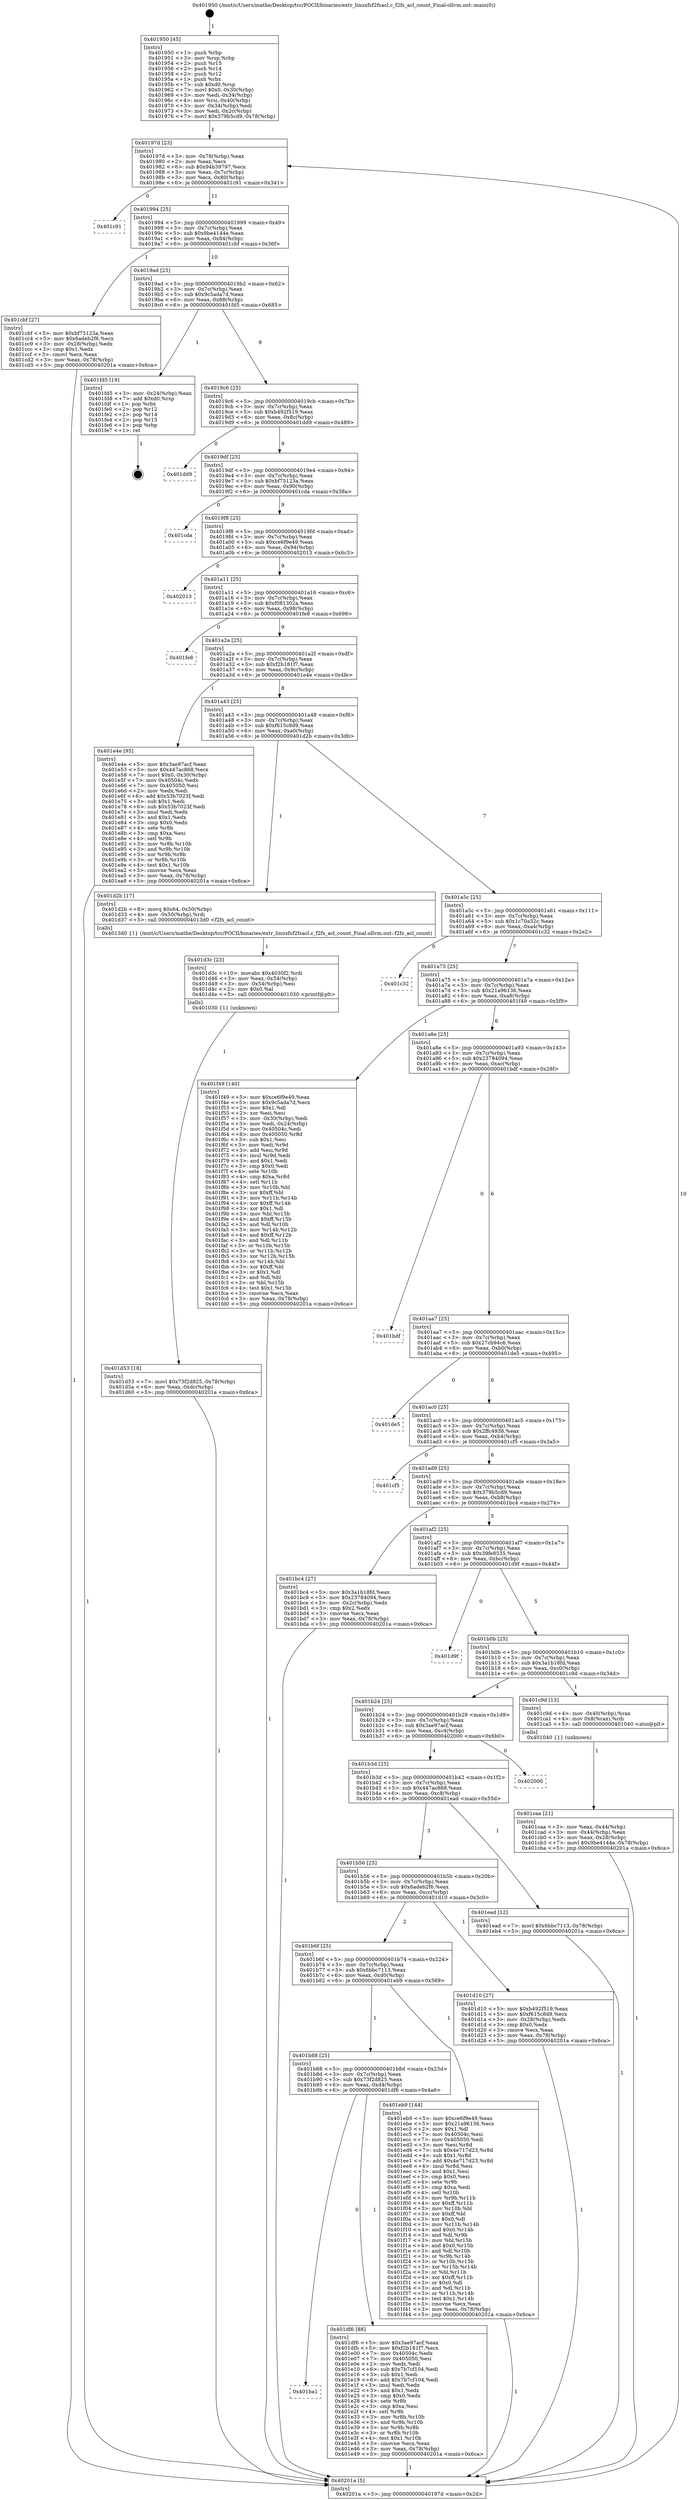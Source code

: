 digraph "0x401950" {
  label = "0x401950 (/mnt/c/Users/mathe/Desktop/tcc/POCII/binaries/extr_linuxfsf2fsacl.c_f2fs_acl_count_Final-ollvm.out::main(0))"
  labelloc = "t"
  node[shape=record]

  Entry [label="",width=0.3,height=0.3,shape=circle,fillcolor=black,style=filled]
  "0x40197d" [label="{
     0x40197d [23]\l
     | [instrs]\l
     &nbsp;&nbsp;0x40197d \<+3\>: mov -0x78(%rbp),%eax\l
     &nbsp;&nbsp;0x401980 \<+2\>: mov %eax,%ecx\l
     &nbsp;&nbsp;0x401982 \<+6\>: sub $0x94b39797,%ecx\l
     &nbsp;&nbsp;0x401988 \<+3\>: mov %eax,-0x7c(%rbp)\l
     &nbsp;&nbsp;0x40198b \<+3\>: mov %ecx,-0x80(%rbp)\l
     &nbsp;&nbsp;0x40198e \<+6\>: je 0000000000401c91 \<main+0x341\>\l
  }"]
  "0x401c91" [label="{
     0x401c91\l
  }", style=dashed]
  "0x401994" [label="{
     0x401994 [25]\l
     | [instrs]\l
     &nbsp;&nbsp;0x401994 \<+5\>: jmp 0000000000401999 \<main+0x49\>\l
     &nbsp;&nbsp;0x401999 \<+3\>: mov -0x7c(%rbp),%eax\l
     &nbsp;&nbsp;0x40199c \<+5\>: sub $0x9be4144e,%eax\l
     &nbsp;&nbsp;0x4019a1 \<+6\>: mov %eax,-0x84(%rbp)\l
     &nbsp;&nbsp;0x4019a7 \<+6\>: je 0000000000401cbf \<main+0x36f\>\l
  }"]
  Exit [label="",width=0.3,height=0.3,shape=circle,fillcolor=black,style=filled,peripheries=2]
  "0x401cbf" [label="{
     0x401cbf [27]\l
     | [instrs]\l
     &nbsp;&nbsp;0x401cbf \<+5\>: mov $0xbf75123a,%eax\l
     &nbsp;&nbsp;0x401cc4 \<+5\>: mov $0x6adeb2f6,%ecx\l
     &nbsp;&nbsp;0x401cc9 \<+3\>: mov -0x28(%rbp),%edx\l
     &nbsp;&nbsp;0x401ccc \<+3\>: cmp $0x1,%edx\l
     &nbsp;&nbsp;0x401ccf \<+3\>: cmovl %ecx,%eax\l
     &nbsp;&nbsp;0x401cd2 \<+3\>: mov %eax,-0x78(%rbp)\l
     &nbsp;&nbsp;0x401cd5 \<+5\>: jmp 000000000040201a \<main+0x6ca\>\l
  }"]
  "0x4019ad" [label="{
     0x4019ad [25]\l
     | [instrs]\l
     &nbsp;&nbsp;0x4019ad \<+5\>: jmp 00000000004019b2 \<main+0x62\>\l
     &nbsp;&nbsp;0x4019b2 \<+3\>: mov -0x7c(%rbp),%eax\l
     &nbsp;&nbsp;0x4019b5 \<+5\>: sub $0x9c5ada7d,%eax\l
     &nbsp;&nbsp;0x4019ba \<+6\>: mov %eax,-0x88(%rbp)\l
     &nbsp;&nbsp;0x4019c0 \<+6\>: je 0000000000401fd5 \<main+0x685\>\l
  }"]
  "0x401ba1" [label="{
     0x401ba1\l
  }", style=dashed]
  "0x401fd5" [label="{
     0x401fd5 [19]\l
     | [instrs]\l
     &nbsp;&nbsp;0x401fd5 \<+3\>: mov -0x24(%rbp),%eax\l
     &nbsp;&nbsp;0x401fd8 \<+7\>: add $0xd0,%rsp\l
     &nbsp;&nbsp;0x401fdf \<+1\>: pop %rbx\l
     &nbsp;&nbsp;0x401fe0 \<+2\>: pop %r12\l
     &nbsp;&nbsp;0x401fe2 \<+2\>: pop %r14\l
     &nbsp;&nbsp;0x401fe4 \<+2\>: pop %r15\l
     &nbsp;&nbsp;0x401fe6 \<+1\>: pop %rbp\l
     &nbsp;&nbsp;0x401fe7 \<+1\>: ret\l
  }"]
  "0x4019c6" [label="{
     0x4019c6 [25]\l
     | [instrs]\l
     &nbsp;&nbsp;0x4019c6 \<+5\>: jmp 00000000004019cb \<main+0x7b\>\l
     &nbsp;&nbsp;0x4019cb \<+3\>: mov -0x7c(%rbp),%eax\l
     &nbsp;&nbsp;0x4019ce \<+5\>: sub $0xb492f519,%eax\l
     &nbsp;&nbsp;0x4019d3 \<+6\>: mov %eax,-0x8c(%rbp)\l
     &nbsp;&nbsp;0x4019d9 \<+6\>: je 0000000000401dd9 \<main+0x489\>\l
  }"]
  "0x401df6" [label="{
     0x401df6 [88]\l
     | [instrs]\l
     &nbsp;&nbsp;0x401df6 \<+5\>: mov $0x3ae97acf,%eax\l
     &nbsp;&nbsp;0x401dfb \<+5\>: mov $0xf2b181f7,%ecx\l
     &nbsp;&nbsp;0x401e00 \<+7\>: mov 0x40504c,%edx\l
     &nbsp;&nbsp;0x401e07 \<+7\>: mov 0x405050,%esi\l
     &nbsp;&nbsp;0x401e0e \<+2\>: mov %edx,%edi\l
     &nbsp;&nbsp;0x401e10 \<+6\>: sub $0x7b7cf104,%edi\l
     &nbsp;&nbsp;0x401e16 \<+3\>: sub $0x1,%edi\l
     &nbsp;&nbsp;0x401e19 \<+6\>: add $0x7b7cf104,%edi\l
     &nbsp;&nbsp;0x401e1f \<+3\>: imul %edi,%edx\l
     &nbsp;&nbsp;0x401e22 \<+3\>: and $0x1,%edx\l
     &nbsp;&nbsp;0x401e25 \<+3\>: cmp $0x0,%edx\l
     &nbsp;&nbsp;0x401e28 \<+4\>: sete %r8b\l
     &nbsp;&nbsp;0x401e2c \<+3\>: cmp $0xa,%esi\l
     &nbsp;&nbsp;0x401e2f \<+4\>: setl %r9b\l
     &nbsp;&nbsp;0x401e33 \<+3\>: mov %r8b,%r10b\l
     &nbsp;&nbsp;0x401e36 \<+3\>: and %r9b,%r10b\l
     &nbsp;&nbsp;0x401e39 \<+3\>: xor %r9b,%r8b\l
     &nbsp;&nbsp;0x401e3c \<+3\>: or %r8b,%r10b\l
     &nbsp;&nbsp;0x401e3f \<+4\>: test $0x1,%r10b\l
     &nbsp;&nbsp;0x401e43 \<+3\>: cmovne %ecx,%eax\l
     &nbsp;&nbsp;0x401e46 \<+3\>: mov %eax,-0x78(%rbp)\l
     &nbsp;&nbsp;0x401e49 \<+5\>: jmp 000000000040201a \<main+0x6ca\>\l
  }"]
  "0x401dd9" [label="{
     0x401dd9\l
  }", style=dashed]
  "0x4019df" [label="{
     0x4019df [25]\l
     | [instrs]\l
     &nbsp;&nbsp;0x4019df \<+5\>: jmp 00000000004019e4 \<main+0x94\>\l
     &nbsp;&nbsp;0x4019e4 \<+3\>: mov -0x7c(%rbp),%eax\l
     &nbsp;&nbsp;0x4019e7 \<+5\>: sub $0xbf75123a,%eax\l
     &nbsp;&nbsp;0x4019ec \<+6\>: mov %eax,-0x90(%rbp)\l
     &nbsp;&nbsp;0x4019f2 \<+6\>: je 0000000000401cda \<main+0x38a\>\l
  }"]
  "0x401b88" [label="{
     0x401b88 [25]\l
     | [instrs]\l
     &nbsp;&nbsp;0x401b88 \<+5\>: jmp 0000000000401b8d \<main+0x23d\>\l
     &nbsp;&nbsp;0x401b8d \<+3\>: mov -0x7c(%rbp),%eax\l
     &nbsp;&nbsp;0x401b90 \<+5\>: sub $0x73f2d825,%eax\l
     &nbsp;&nbsp;0x401b95 \<+6\>: mov %eax,-0xd4(%rbp)\l
     &nbsp;&nbsp;0x401b9b \<+6\>: je 0000000000401df6 \<main+0x4a6\>\l
  }"]
  "0x401cda" [label="{
     0x401cda\l
  }", style=dashed]
  "0x4019f8" [label="{
     0x4019f8 [25]\l
     | [instrs]\l
     &nbsp;&nbsp;0x4019f8 \<+5\>: jmp 00000000004019fd \<main+0xad\>\l
     &nbsp;&nbsp;0x4019fd \<+3\>: mov -0x7c(%rbp),%eax\l
     &nbsp;&nbsp;0x401a00 \<+5\>: sub $0xce6f9e49,%eax\l
     &nbsp;&nbsp;0x401a05 \<+6\>: mov %eax,-0x94(%rbp)\l
     &nbsp;&nbsp;0x401a0b \<+6\>: je 0000000000402013 \<main+0x6c3\>\l
  }"]
  "0x401eb9" [label="{
     0x401eb9 [144]\l
     | [instrs]\l
     &nbsp;&nbsp;0x401eb9 \<+5\>: mov $0xce6f9e49,%eax\l
     &nbsp;&nbsp;0x401ebe \<+5\>: mov $0x21a96136,%ecx\l
     &nbsp;&nbsp;0x401ec3 \<+2\>: mov $0x1,%dl\l
     &nbsp;&nbsp;0x401ec5 \<+7\>: mov 0x40504c,%esi\l
     &nbsp;&nbsp;0x401ecc \<+7\>: mov 0x405050,%edi\l
     &nbsp;&nbsp;0x401ed3 \<+3\>: mov %esi,%r8d\l
     &nbsp;&nbsp;0x401ed6 \<+7\>: sub $0x4e717d23,%r8d\l
     &nbsp;&nbsp;0x401edd \<+4\>: sub $0x1,%r8d\l
     &nbsp;&nbsp;0x401ee1 \<+7\>: add $0x4e717d23,%r8d\l
     &nbsp;&nbsp;0x401ee8 \<+4\>: imul %r8d,%esi\l
     &nbsp;&nbsp;0x401eec \<+3\>: and $0x1,%esi\l
     &nbsp;&nbsp;0x401eef \<+3\>: cmp $0x0,%esi\l
     &nbsp;&nbsp;0x401ef2 \<+4\>: sete %r9b\l
     &nbsp;&nbsp;0x401ef6 \<+3\>: cmp $0xa,%edi\l
     &nbsp;&nbsp;0x401ef9 \<+4\>: setl %r10b\l
     &nbsp;&nbsp;0x401efd \<+3\>: mov %r9b,%r11b\l
     &nbsp;&nbsp;0x401f00 \<+4\>: xor $0xff,%r11b\l
     &nbsp;&nbsp;0x401f04 \<+3\>: mov %r10b,%bl\l
     &nbsp;&nbsp;0x401f07 \<+3\>: xor $0xff,%bl\l
     &nbsp;&nbsp;0x401f0a \<+3\>: xor $0x0,%dl\l
     &nbsp;&nbsp;0x401f0d \<+3\>: mov %r11b,%r14b\l
     &nbsp;&nbsp;0x401f10 \<+4\>: and $0x0,%r14b\l
     &nbsp;&nbsp;0x401f14 \<+3\>: and %dl,%r9b\l
     &nbsp;&nbsp;0x401f17 \<+3\>: mov %bl,%r15b\l
     &nbsp;&nbsp;0x401f1a \<+4\>: and $0x0,%r15b\l
     &nbsp;&nbsp;0x401f1e \<+3\>: and %dl,%r10b\l
     &nbsp;&nbsp;0x401f21 \<+3\>: or %r9b,%r14b\l
     &nbsp;&nbsp;0x401f24 \<+3\>: or %r10b,%r15b\l
     &nbsp;&nbsp;0x401f27 \<+3\>: xor %r15b,%r14b\l
     &nbsp;&nbsp;0x401f2a \<+3\>: or %bl,%r11b\l
     &nbsp;&nbsp;0x401f2d \<+4\>: xor $0xff,%r11b\l
     &nbsp;&nbsp;0x401f31 \<+3\>: or $0x0,%dl\l
     &nbsp;&nbsp;0x401f34 \<+3\>: and %dl,%r11b\l
     &nbsp;&nbsp;0x401f37 \<+3\>: or %r11b,%r14b\l
     &nbsp;&nbsp;0x401f3a \<+4\>: test $0x1,%r14b\l
     &nbsp;&nbsp;0x401f3e \<+3\>: cmovne %ecx,%eax\l
     &nbsp;&nbsp;0x401f41 \<+3\>: mov %eax,-0x78(%rbp)\l
     &nbsp;&nbsp;0x401f44 \<+5\>: jmp 000000000040201a \<main+0x6ca\>\l
  }"]
  "0x402013" [label="{
     0x402013\l
  }", style=dashed]
  "0x401a11" [label="{
     0x401a11 [25]\l
     | [instrs]\l
     &nbsp;&nbsp;0x401a11 \<+5\>: jmp 0000000000401a16 \<main+0xc6\>\l
     &nbsp;&nbsp;0x401a16 \<+3\>: mov -0x7c(%rbp),%eax\l
     &nbsp;&nbsp;0x401a19 \<+5\>: sub $0xf081302a,%eax\l
     &nbsp;&nbsp;0x401a1e \<+6\>: mov %eax,-0x98(%rbp)\l
     &nbsp;&nbsp;0x401a24 \<+6\>: je 0000000000401fe8 \<main+0x698\>\l
  }"]
  "0x401d53" [label="{
     0x401d53 [18]\l
     | [instrs]\l
     &nbsp;&nbsp;0x401d53 \<+7\>: movl $0x73f2d825,-0x78(%rbp)\l
     &nbsp;&nbsp;0x401d5a \<+6\>: mov %eax,-0xdc(%rbp)\l
     &nbsp;&nbsp;0x401d60 \<+5\>: jmp 000000000040201a \<main+0x6ca\>\l
  }"]
  "0x401fe8" [label="{
     0x401fe8\l
  }", style=dashed]
  "0x401a2a" [label="{
     0x401a2a [25]\l
     | [instrs]\l
     &nbsp;&nbsp;0x401a2a \<+5\>: jmp 0000000000401a2f \<main+0xdf\>\l
     &nbsp;&nbsp;0x401a2f \<+3\>: mov -0x7c(%rbp),%eax\l
     &nbsp;&nbsp;0x401a32 \<+5\>: sub $0xf2b181f7,%eax\l
     &nbsp;&nbsp;0x401a37 \<+6\>: mov %eax,-0x9c(%rbp)\l
     &nbsp;&nbsp;0x401a3d \<+6\>: je 0000000000401e4e \<main+0x4fe\>\l
  }"]
  "0x401d3c" [label="{
     0x401d3c [23]\l
     | [instrs]\l
     &nbsp;&nbsp;0x401d3c \<+10\>: movabs $0x4030f2,%rdi\l
     &nbsp;&nbsp;0x401d46 \<+3\>: mov %eax,-0x54(%rbp)\l
     &nbsp;&nbsp;0x401d49 \<+3\>: mov -0x54(%rbp),%esi\l
     &nbsp;&nbsp;0x401d4c \<+2\>: mov $0x0,%al\l
     &nbsp;&nbsp;0x401d4e \<+5\>: call 0000000000401030 \<printf@plt\>\l
     | [calls]\l
     &nbsp;&nbsp;0x401030 \{1\} (unknown)\l
  }"]
  "0x401e4e" [label="{
     0x401e4e [95]\l
     | [instrs]\l
     &nbsp;&nbsp;0x401e4e \<+5\>: mov $0x3ae97acf,%eax\l
     &nbsp;&nbsp;0x401e53 \<+5\>: mov $0x447ac868,%ecx\l
     &nbsp;&nbsp;0x401e58 \<+7\>: movl $0x0,-0x30(%rbp)\l
     &nbsp;&nbsp;0x401e5f \<+7\>: mov 0x40504c,%edx\l
     &nbsp;&nbsp;0x401e66 \<+7\>: mov 0x405050,%esi\l
     &nbsp;&nbsp;0x401e6d \<+2\>: mov %edx,%edi\l
     &nbsp;&nbsp;0x401e6f \<+6\>: add $0x53b7023f,%edi\l
     &nbsp;&nbsp;0x401e75 \<+3\>: sub $0x1,%edi\l
     &nbsp;&nbsp;0x401e78 \<+6\>: sub $0x53b7023f,%edi\l
     &nbsp;&nbsp;0x401e7e \<+3\>: imul %edi,%edx\l
     &nbsp;&nbsp;0x401e81 \<+3\>: and $0x1,%edx\l
     &nbsp;&nbsp;0x401e84 \<+3\>: cmp $0x0,%edx\l
     &nbsp;&nbsp;0x401e87 \<+4\>: sete %r8b\l
     &nbsp;&nbsp;0x401e8b \<+3\>: cmp $0xa,%esi\l
     &nbsp;&nbsp;0x401e8e \<+4\>: setl %r9b\l
     &nbsp;&nbsp;0x401e92 \<+3\>: mov %r8b,%r10b\l
     &nbsp;&nbsp;0x401e95 \<+3\>: and %r9b,%r10b\l
     &nbsp;&nbsp;0x401e98 \<+3\>: xor %r9b,%r8b\l
     &nbsp;&nbsp;0x401e9b \<+3\>: or %r8b,%r10b\l
     &nbsp;&nbsp;0x401e9e \<+4\>: test $0x1,%r10b\l
     &nbsp;&nbsp;0x401ea2 \<+3\>: cmovne %ecx,%eax\l
     &nbsp;&nbsp;0x401ea5 \<+3\>: mov %eax,-0x78(%rbp)\l
     &nbsp;&nbsp;0x401ea8 \<+5\>: jmp 000000000040201a \<main+0x6ca\>\l
  }"]
  "0x401a43" [label="{
     0x401a43 [25]\l
     | [instrs]\l
     &nbsp;&nbsp;0x401a43 \<+5\>: jmp 0000000000401a48 \<main+0xf8\>\l
     &nbsp;&nbsp;0x401a48 \<+3\>: mov -0x7c(%rbp),%eax\l
     &nbsp;&nbsp;0x401a4b \<+5\>: sub $0xf615c8d9,%eax\l
     &nbsp;&nbsp;0x401a50 \<+6\>: mov %eax,-0xa0(%rbp)\l
     &nbsp;&nbsp;0x401a56 \<+6\>: je 0000000000401d2b \<main+0x3db\>\l
  }"]
  "0x401b6f" [label="{
     0x401b6f [25]\l
     | [instrs]\l
     &nbsp;&nbsp;0x401b6f \<+5\>: jmp 0000000000401b74 \<main+0x224\>\l
     &nbsp;&nbsp;0x401b74 \<+3\>: mov -0x7c(%rbp),%eax\l
     &nbsp;&nbsp;0x401b77 \<+5\>: sub $0x6bbc7113,%eax\l
     &nbsp;&nbsp;0x401b7c \<+6\>: mov %eax,-0xd0(%rbp)\l
     &nbsp;&nbsp;0x401b82 \<+6\>: je 0000000000401eb9 \<main+0x569\>\l
  }"]
  "0x401d2b" [label="{
     0x401d2b [17]\l
     | [instrs]\l
     &nbsp;&nbsp;0x401d2b \<+8\>: movq $0x64,-0x50(%rbp)\l
     &nbsp;&nbsp;0x401d33 \<+4\>: mov -0x50(%rbp),%rdi\l
     &nbsp;&nbsp;0x401d37 \<+5\>: call 00000000004013d0 \<f2fs_acl_count\>\l
     | [calls]\l
     &nbsp;&nbsp;0x4013d0 \{1\} (/mnt/c/Users/mathe/Desktop/tcc/POCII/binaries/extr_linuxfsf2fsacl.c_f2fs_acl_count_Final-ollvm.out::f2fs_acl_count)\l
  }"]
  "0x401a5c" [label="{
     0x401a5c [25]\l
     | [instrs]\l
     &nbsp;&nbsp;0x401a5c \<+5\>: jmp 0000000000401a61 \<main+0x111\>\l
     &nbsp;&nbsp;0x401a61 \<+3\>: mov -0x7c(%rbp),%eax\l
     &nbsp;&nbsp;0x401a64 \<+5\>: sub $0x1c70a32c,%eax\l
     &nbsp;&nbsp;0x401a69 \<+6\>: mov %eax,-0xa4(%rbp)\l
     &nbsp;&nbsp;0x401a6f \<+6\>: je 0000000000401c32 \<main+0x2e2\>\l
  }"]
  "0x401d10" [label="{
     0x401d10 [27]\l
     | [instrs]\l
     &nbsp;&nbsp;0x401d10 \<+5\>: mov $0xb492f519,%eax\l
     &nbsp;&nbsp;0x401d15 \<+5\>: mov $0xf615c8d9,%ecx\l
     &nbsp;&nbsp;0x401d1a \<+3\>: mov -0x28(%rbp),%edx\l
     &nbsp;&nbsp;0x401d1d \<+3\>: cmp $0x0,%edx\l
     &nbsp;&nbsp;0x401d20 \<+3\>: cmove %ecx,%eax\l
     &nbsp;&nbsp;0x401d23 \<+3\>: mov %eax,-0x78(%rbp)\l
     &nbsp;&nbsp;0x401d26 \<+5\>: jmp 000000000040201a \<main+0x6ca\>\l
  }"]
  "0x401c32" [label="{
     0x401c32\l
  }", style=dashed]
  "0x401a75" [label="{
     0x401a75 [25]\l
     | [instrs]\l
     &nbsp;&nbsp;0x401a75 \<+5\>: jmp 0000000000401a7a \<main+0x12a\>\l
     &nbsp;&nbsp;0x401a7a \<+3\>: mov -0x7c(%rbp),%eax\l
     &nbsp;&nbsp;0x401a7d \<+5\>: sub $0x21a96136,%eax\l
     &nbsp;&nbsp;0x401a82 \<+6\>: mov %eax,-0xa8(%rbp)\l
     &nbsp;&nbsp;0x401a88 \<+6\>: je 0000000000401f49 \<main+0x5f9\>\l
  }"]
  "0x401b56" [label="{
     0x401b56 [25]\l
     | [instrs]\l
     &nbsp;&nbsp;0x401b56 \<+5\>: jmp 0000000000401b5b \<main+0x20b\>\l
     &nbsp;&nbsp;0x401b5b \<+3\>: mov -0x7c(%rbp),%eax\l
     &nbsp;&nbsp;0x401b5e \<+5\>: sub $0x6adeb2f6,%eax\l
     &nbsp;&nbsp;0x401b63 \<+6\>: mov %eax,-0xcc(%rbp)\l
     &nbsp;&nbsp;0x401b69 \<+6\>: je 0000000000401d10 \<main+0x3c0\>\l
  }"]
  "0x401f49" [label="{
     0x401f49 [140]\l
     | [instrs]\l
     &nbsp;&nbsp;0x401f49 \<+5\>: mov $0xce6f9e49,%eax\l
     &nbsp;&nbsp;0x401f4e \<+5\>: mov $0x9c5ada7d,%ecx\l
     &nbsp;&nbsp;0x401f53 \<+2\>: mov $0x1,%dl\l
     &nbsp;&nbsp;0x401f55 \<+2\>: xor %esi,%esi\l
     &nbsp;&nbsp;0x401f57 \<+3\>: mov -0x30(%rbp),%edi\l
     &nbsp;&nbsp;0x401f5a \<+3\>: mov %edi,-0x24(%rbp)\l
     &nbsp;&nbsp;0x401f5d \<+7\>: mov 0x40504c,%edi\l
     &nbsp;&nbsp;0x401f64 \<+8\>: mov 0x405050,%r8d\l
     &nbsp;&nbsp;0x401f6c \<+3\>: sub $0x1,%esi\l
     &nbsp;&nbsp;0x401f6f \<+3\>: mov %edi,%r9d\l
     &nbsp;&nbsp;0x401f72 \<+3\>: add %esi,%r9d\l
     &nbsp;&nbsp;0x401f75 \<+4\>: imul %r9d,%edi\l
     &nbsp;&nbsp;0x401f79 \<+3\>: and $0x1,%edi\l
     &nbsp;&nbsp;0x401f7c \<+3\>: cmp $0x0,%edi\l
     &nbsp;&nbsp;0x401f7f \<+4\>: sete %r10b\l
     &nbsp;&nbsp;0x401f83 \<+4\>: cmp $0xa,%r8d\l
     &nbsp;&nbsp;0x401f87 \<+4\>: setl %r11b\l
     &nbsp;&nbsp;0x401f8b \<+3\>: mov %r10b,%bl\l
     &nbsp;&nbsp;0x401f8e \<+3\>: xor $0xff,%bl\l
     &nbsp;&nbsp;0x401f91 \<+3\>: mov %r11b,%r14b\l
     &nbsp;&nbsp;0x401f94 \<+4\>: xor $0xff,%r14b\l
     &nbsp;&nbsp;0x401f98 \<+3\>: xor $0x1,%dl\l
     &nbsp;&nbsp;0x401f9b \<+3\>: mov %bl,%r15b\l
     &nbsp;&nbsp;0x401f9e \<+4\>: and $0xff,%r15b\l
     &nbsp;&nbsp;0x401fa2 \<+3\>: and %dl,%r10b\l
     &nbsp;&nbsp;0x401fa5 \<+3\>: mov %r14b,%r12b\l
     &nbsp;&nbsp;0x401fa8 \<+4\>: and $0xff,%r12b\l
     &nbsp;&nbsp;0x401fac \<+3\>: and %dl,%r11b\l
     &nbsp;&nbsp;0x401faf \<+3\>: or %r10b,%r15b\l
     &nbsp;&nbsp;0x401fb2 \<+3\>: or %r11b,%r12b\l
     &nbsp;&nbsp;0x401fb5 \<+3\>: xor %r12b,%r15b\l
     &nbsp;&nbsp;0x401fb8 \<+3\>: or %r14b,%bl\l
     &nbsp;&nbsp;0x401fbb \<+3\>: xor $0xff,%bl\l
     &nbsp;&nbsp;0x401fbe \<+3\>: or $0x1,%dl\l
     &nbsp;&nbsp;0x401fc1 \<+2\>: and %dl,%bl\l
     &nbsp;&nbsp;0x401fc3 \<+3\>: or %bl,%r15b\l
     &nbsp;&nbsp;0x401fc6 \<+4\>: test $0x1,%r15b\l
     &nbsp;&nbsp;0x401fca \<+3\>: cmovne %ecx,%eax\l
     &nbsp;&nbsp;0x401fcd \<+3\>: mov %eax,-0x78(%rbp)\l
     &nbsp;&nbsp;0x401fd0 \<+5\>: jmp 000000000040201a \<main+0x6ca\>\l
  }"]
  "0x401a8e" [label="{
     0x401a8e [25]\l
     | [instrs]\l
     &nbsp;&nbsp;0x401a8e \<+5\>: jmp 0000000000401a93 \<main+0x143\>\l
     &nbsp;&nbsp;0x401a93 \<+3\>: mov -0x7c(%rbp),%eax\l
     &nbsp;&nbsp;0x401a96 \<+5\>: sub $0x23784094,%eax\l
     &nbsp;&nbsp;0x401a9b \<+6\>: mov %eax,-0xac(%rbp)\l
     &nbsp;&nbsp;0x401aa1 \<+6\>: je 0000000000401bdf \<main+0x28f\>\l
  }"]
  "0x401ead" [label="{
     0x401ead [12]\l
     | [instrs]\l
     &nbsp;&nbsp;0x401ead \<+7\>: movl $0x6bbc7113,-0x78(%rbp)\l
     &nbsp;&nbsp;0x401eb4 \<+5\>: jmp 000000000040201a \<main+0x6ca\>\l
  }"]
  "0x401bdf" [label="{
     0x401bdf\l
  }", style=dashed]
  "0x401aa7" [label="{
     0x401aa7 [25]\l
     | [instrs]\l
     &nbsp;&nbsp;0x401aa7 \<+5\>: jmp 0000000000401aac \<main+0x15c\>\l
     &nbsp;&nbsp;0x401aac \<+3\>: mov -0x7c(%rbp),%eax\l
     &nbsp;&nbsp;0x401aaf \<+5\>: sub $0x27cb94c6,%eax\l
     &nbsp;&nbsp;0x401ab4 \<+6\>: mov %eax,-0xb0(%rbp)\l
     &nbsp;&nbsp;0x401aba \<+6\>: je 0000000000401de5 \<main+0x495\>\l
  }"]
  "0x401b3d" [label="{
     0x401b3d [25]\l
     | [instrs]\l
     &nbsp;&nbsp;0x401b3d \<+5\>: jmp 0000000000401b42 \<main+0x1f2\>\l
     &nbsp;&nbsp;0x401b42 \<+3\>: mov -0x7c(%rbp),%eax\l
     &nbsp;&nbsp;0x401b45 \<+5\>: sub $0x447ac868,%eax\l
     &nbsp;&nbsp;0x401b4a \<+6\>: mov %eax,-0xc8(%rbp)\l
     &nbsp;&nbsp;0x401b50 \<+6\>: je 0000000000401ead \<main+0x55d\>\l
  }"]
  "0x401de5" [label="{
     0x401de5\l
  }", style=dashed]
  "0x401ac0" [label="{
     0x401ac0 [25]\l
     | [instrs]\l
     &nbsp;&nbsp;0x401ac0 \<+5\>: jmp 0000000000401ac5 \<main+0x175\>\l
     &nbsp;&nbsp;0x401ac5 \<+3\>: mov -0x7c(%rbp),%eax\l
     &nbsp;&nbsp;0x401ac8 \<+5\>: sub $0x2ffc4938,%eax\l
     &nbsp;&nbsp;0x401acd \<+6\>: mov %eax,-0xb4(%rbp)\l
     &nbsp;&nbsp;0x401ad3 \<+6\>: je 0000000000401cf5 \<main+0x3a5\>\l
  }"]
  "0x402000" [label="{
     0x402000\l
  }", style=dashed]
  "0x401cf5" [label="{
     0x401cf5\l
  }", style=dashed]
  "0x401ad9" [label="{
     0x401ad9 [25]\l
     | [instrs]\l
     &nbsp;&nbsp;0x401ad9 \<+5\>: jmp 0000000000401ade \<main+0x18e\>\l
     &nbsp;&nbsp;0x401ade \<+3\>: mov -0x7c(%rbp),%eax\l
     &nbsp;&nbsp;0x401ae1 \<+5\>: sub $0x379b5cd9,%eax\l
     &nbsp;&nbsp;0x401ae6 \<+6\>: mov %eax,-0xb8(%rbp)\l
     &nbsp;&nbsp;0x401aec \<+6\>: je 0000000000401bc4 \<main+0x274\>\l
  }"]
  "0x401caa" [label="{
     0x401caa [21]\l
     | [instrs]\l
     &nbsp;&nbsp;0x401caa \<+3\>: mov %eax,-0x44(%rbp)\l
     &nbsp;&nbsp;0x401cad \<+3\>: mov -0x44(%rbp),%eax\l
     &nbsp;&nbsp;0x401cb0 \<+3\>: mov %eax,-0x28(%rbp)\l
     &nbsp;&nbsp;0x401cb3 \<+7\>: movl $0x9be4144e,-0x78(%rbp)\l
     &nbsp;&nbsp;0x401cba \<+5\>: jmp 000000000040201a \<main+0x6ca\>\l
  }"]
  "0x401bc4" [label="{
     0x401bc4 [27]\l
     | [instrs]\l
     &nbsp;&nbsp;0x401bc4 \<+5\>: mov $0x3a1b18fd,%eax\l
     &nbsp;&nbsp;0x401bc9 \<+5\>: mov $0x23784094,%ecx\l
     &nbsp;&nbsp;0x401bce \<+3\>: mov -0x2c(%rbp),%edx\l
     &nbsp;&nbsp;0x401bd1 \<+3\>: cmp $0x2,%edx\l
     &nbsp;&nbsp;0x401bd4 \<+3\>: cmovne %ecx,%eax\l
     &nbsp;&nbsp;0x401bd7 \<+3\>: mov %eax,-0x78(%rbp)\l
     &nbsp;&nbsp;0x401bda \<+5\>: jmp 000000000040201a \<main+0x6ca\>\l
  }"]
  "0x401af2" [label="{
     0x401af2 [25]\l
     | [instrs]\l
     &nbsp;&nbsp;0x401af2 \<+5\>: jmp 0000000000401af7 \<main+0x1a7\>\l
     &nbsp;&nbsp;0x401af7 \<+3\>: mov -0x7c(%rbp),%eax\l
     &nbsp;&nbsp;0x401afa \<+5\>: sub $0x39fe8535,%eax\l
     &nbsp;&nbsp;0x401aff \<+6\>: mov %eax,-0xbc(%rbp)\l
     &nbsp;&nbsp;0x401b05 \<+6\>: je 0000000000401d9f \<main+0x44f\>\l
  }"]
  "0x40201a" [label="{
     0x40201a [5]\l
     | [instrs]\l
     &nbsp;&nbsp;0x40201a \<+5\>: jmp 000000000040197d \<main+0x2d\>\l
  }"]
  "0x401950" [label="{
     0x401950 [45]\l
     | [instrs]\l
     &nbsp;&nbsp;0x401950 \<+1\>: push %rbp\l
     &nbsp;&nbsp;0x401951 \<+3\>: mov %rsp,%rbp\l
     &nbsp;&nbsp;0x401954 \<+2\>: push %r15\l
     &nbsp;&nbsp;0x401956 \<+2\>: push %r14\l
     &nbsp;&nbsp;0x401958 \<+2\>: push %r12\l
     &nbsp;&nbsp;0x40195a \<+1\>: push %rbx\l
     &nbsp;&nbsp;0x40195b \<+7\>: sub $0xd0,%rsp\l
     &nbsp;&nbsp;0x401962 \<+7\>: movl $0x0,-0x30(%rbp)\l
     &nbsp;&nbsp;0x401969 \<+3\>: mov %edi,-0x34(%rbp)\l
     &nbsp;&nbsp;0x40196c \<+4\>: mov %rsi,-0x40(%rbp)\l
     &nbsp;&nbsp;0x401970 \<+3\>: mov -0x34(%rbp),%edi\l
     &nbsp;&nbsp;0x401973 \<+3\>: mov %edi,-0x2c(%rbp)\l
     &nbsp;&nbsp;0x401976 \<+7\>: movl $0x379b5cd9,-0x78(%rbp)\l
  }"]
  "0x401b24" [label="{
     0x401b24 [25]\l
     | [instrs]\l
     &nbsp;&nbsp;0x401b24 \<+5\>: jmp 0000000000401b29 \<main+0x1d9\>\l
     &nbsp;&nbsp;0x401b29 \<+3\>: mov -0x7c(%rbp),%eax\l
     &nbsp;&nbsp;0x401b2c \<+5\>: sub $0x3ae97acf,%eax\l
     &nbsp;&nbsp;0x401b31 \<+6\>: mov %eax,-0xc4(%rbp)\l
     &nbsp;&nbsp;0x401b37 \<+6\>: je 0000000000402000 \<main+0x6b0\>\l
  }"]
  "0x401d9f" [label="{
     0x401d9f\l
  }", style=dashed]
  "0x401b0b" [label="{
     0x401b0b [25]\l
     | [instrs]\l
     &nbsp;&nbsp;0x401b0b \<+5\>: jmp 0000000000401b10 \<main+0x1c0\>\l
     &nbsp;&nbsp;0x401b10 \<+3\>: mov -0x7c(%rbp),%eax\l
     &nbsp;&nbsp;0x401b13 \<+5\>: sub $0x3a1b18fd,%eax\l
     &nbsp;&nbsp;0x401b18 \<+6\>: mov %eax,-0xc0(%rbp)\l
     &nbsp;&nbsp;0x401b1e \<+6\>: je 0000000000401c9d \<main+0x34d\>\l
  }"]
  "0x401c9d" [label="{
     0x401c9d [13]\l
     | [instrs]\l
     &nbsp;&nbsp;0x401c9d \<+4\>: mov -0x40(%rbp),%rax\l
     &nbsp;&nbsp;0x401ca1 \<+4\>: mov 0x8(%rax),%rdi\l
     &nbsp;&nbsp;0x401ca5 \<+5\>: call 0000000000401040 \<atoi@plt\>\l
     | [calls]\l
     &nbsp;&nbsp;0x401040 \{1\} (unknown)\l
  }"]
  Entry -> "0x401950" [label=" 1"]
  "0x40197d" -> "0x401c91" [label=" 0"]
  "0x40197d" -> "0x401994" [label=" 11"]
  "0x401fd5" -> Exit [label=" 1"]
  "0x401994" -> "0x401cbf" [label=" 1"]
  "0x401994" -> "0x4019ad" [label=" 10"]
  "0x401f49" -> "0x40201a" [label=" 1"]
  "0x4019ad" -> "0x401fd5" [label=" 1"]
  "0x4019ad" -> "0x4019c6" [label=" 9"]
  "0x401eb9" -> "0x40201a" [label=" 1"]
  "0x4019c6" -> "0x401dd9" [label=" 0"]
  "0x4019c6" -> "0x4019df" [label=" 9"]
  "0x401ead" -> "0x40201a" [label=" 1"]
  "0x4019df" -> "0x401cda" [label=" 0"]
  "0x4019df" -> "0x4019f8" [label=" 9"]
  "0x401df6" -> "0x40201a" [label=" 1"]
  "0x4019f8" -> "0x402013" [label=" 0"]
  "0x4019f8" -> "0x401a11" [label=" 9"]
  "0x401b88" -> "0x401ba1" [label=" 0"]
  "0x401a11" -> "0x401fe8" [label=" 0"]
  "0x401a11" -> "0x401a2a" [label=" 9"]
  "0x401e4e" -> "0x40201a" [label=" 1"]
  "0x401a2a" -> "0x401e4e" [label=" 1"]
  "0x401a2a" -> "0x401a43" [label=" 8"]
  "0x401b6f" -> "0x401b88" [label=" 1"]
  "0x401a43" -> "0x401d2b" [label=" 1"]
  "0x401a43" -> "0x401a5c" [label=" 7"]
  "0x401b6f" -> "0x401eb9" [label=" 1"]
  "0x401a5c" -> "0x401c32" [label=" 0"]
  "0x401a5c" -> "0x401a75" [label=" 7"]
  "0x401b88" -> "0x401df6" [label=" 1"]
  "0x401a75" -> "0x401f49" [label=" 1"]
  "0x401a75" -> "0x401a8e" [label=" 6"]
  "0x401d3c" -> "0x401d53" [label=" 1"]
  "0x401a8e" -> "0x401bdf" [label=" 0"]
  "0x401a8e" -> "0x401aa7" [label=" 6"]
  "0x401d2b" -> "0x401d3c" [label=" 1"]
  "0x401aa7" -> "0x401de5" [label=" 0"]
  "0x401aa7" -> "0x401ac0" [label=" 6"]
  "0x401b56" -> "0x401b6f" [label=" 2"]
  "0x401ac0" -> "0x401cf5" [label=" 0"]
  "0x401ac0" -> "0x401ad9" [label=" 6"]
  "0x401b56" -> "0x401d10" [label=" 1"]
  "0x401ad9" -> "0x401bc4" [label=" 1"]
  "0x401ad9" -> "0x401af2" [label=" 5"]
  "0x401bc4" -> "0x40201a" [label=" 1"]
  "0x401950" -> "0x40197d" [label=" 1"]
  "0x40201a" -> "0x40197d" [label=" 10"]
  "0x401b3d" -> "0x401b56" [label=" 3"]
  "0x401af2" -> "0x401d9f" [label=" 0"]
  "0x401af2" -> "0x401b0b" [label=" 5"]
  "0x401b3d" -> "0x401ead" [label=" 1"]
  "0x401b0b" -> "0x401c9d" [label=" 1"]
  "0x401b0b" -> "0x401b24" [label=" 4"]
  "0x401c9d" -> "0x401caa" [label=" 1"]
  "0x401caa" -> "0x40201a" [label=" 1"]
  "0x401cbf" -> "0x40201a" [label=" 1"]
  "0x401d53" -> "0x40201a" [label=" 1"]
  "0x401b24" -> "0x402000" [label=" 0"]
  "0x401b24" -> "0x401b3d" [label=" 4"]
  "0x401d10" -> "0x40201a" [label=" 1"]
}
